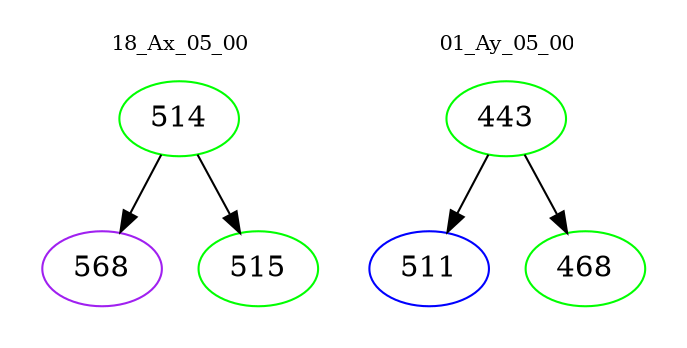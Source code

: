 digraph{
subgraph cluster_0 {
color = white
label = "18_Ax_05_00";
fontsize=10;
T0_514 [label="514", color="green"]
T0_514 -> T0_568 [color="black"]
T0_568 [label="568", color="purple"]
T0_514 -> T0_515 [color="black"]
T0_515 [label="515", color="green"]
}
subgraph cluster_1 {
color = white
label = "01_Ay_05_00";
fontsize=10;
T1_443 [label="443", color="green"]
T1_443 -> T1_511 [color="black"]
T1_511 [label="511", color="blue"]
T1_443 -> T1_468 [color="black"]
T1_468 [label="468", color="green"]
}
}
